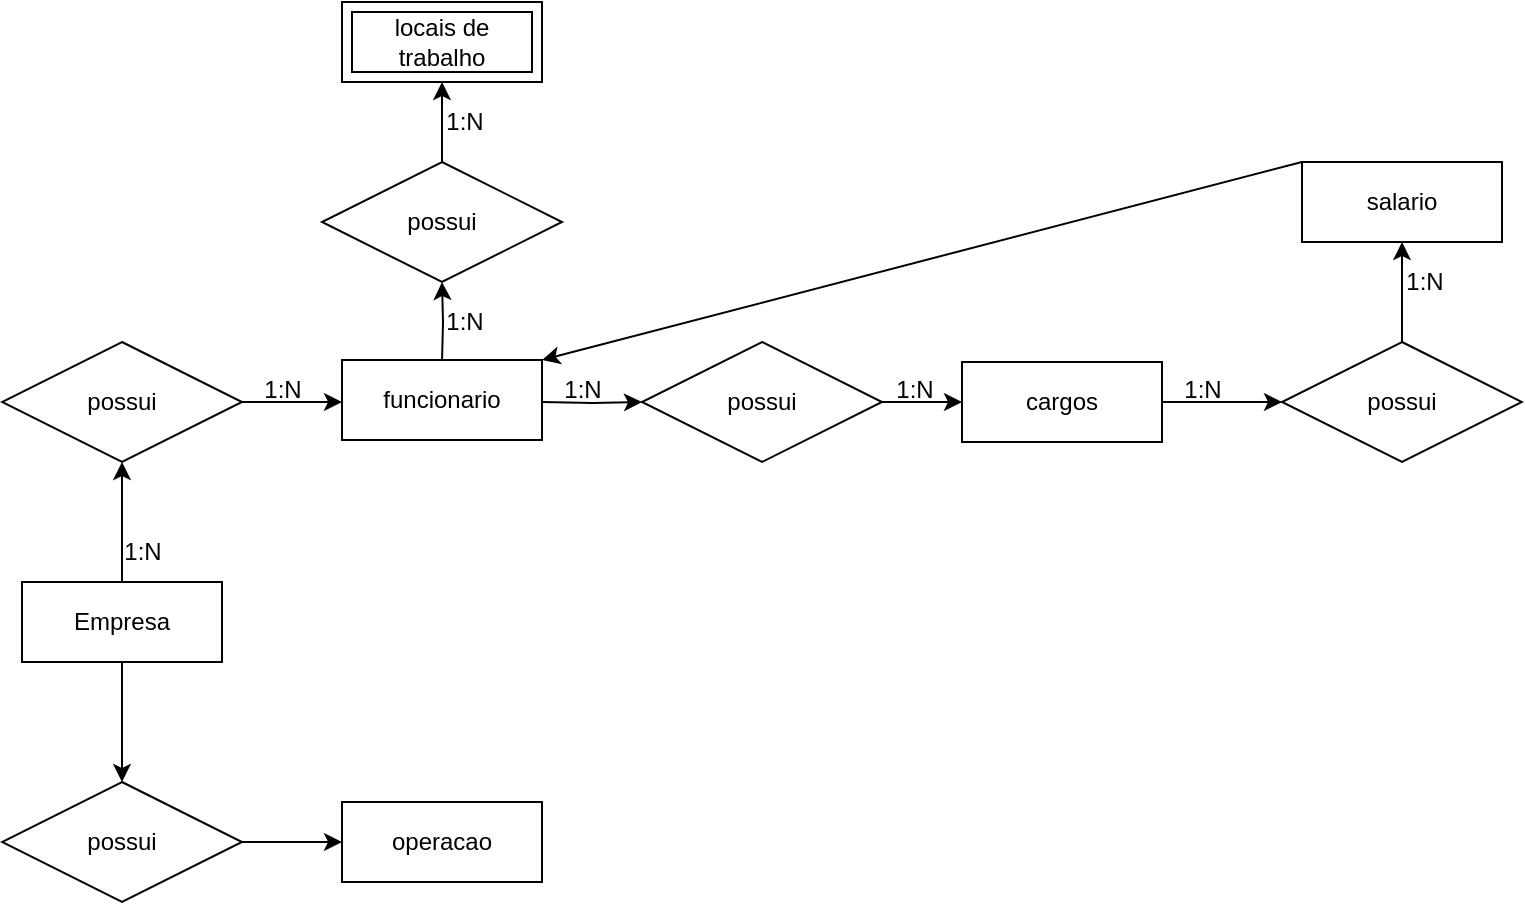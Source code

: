 <mxfile version="21.1.2" type="device" pages="2">
  <diagram id="4xNiU2Y9AeM_DgLX0Yoe" name="Página-2">
    <mxGraphModel dx="880" dy="484" grid="1" gridSize="10" guides="1" tooltips="1" connect="1" arrows="1" fold="1" page="1" pageScale="1" pageWidth="827" pageHeight="1169" math="0" shadow="0">
      <root>
        <mxCell id="0" />
        <mxCell id="1" parent="0" />
        <mxCell id="eopSrCEGUXpOud-btfq0-10" style="edgeStyle=orthogonalEdgeStyle;rounded=0;orthogonalLoop=1;jettySize=auto;html=1;exitX=0.5;exitY=0;exitDx=0;exitDy=0;entryX=0.5;entryY=1;entryDx=0;entryDy=0;" edge="1" parent="1" source="eopSrCEGUXpOud-btfq0-1" target="eopSrCEGUXpOud-btfq0-9">
          <mxGeometry relative="1" as="geometry" />
        </mxCell>
        <mxCell id="vfyu8tO6lfU4LNOEysgQ-1" style="edgeStyle=orthogonalEdgeStyle;rounded=0;orthogonalLoop=1;jettySize=auto;html=1;exitX=0.5;exitY=1;exitDx=0;exitDy=0;" edge="1" parent="1" source="eopSrCEGUXpOud-btfq0-1">
          <mxGeometry relative="1" as="geometry">
            <mxPoint x="160" y="490" as="targetPoint" />
          </mxGeometry>
        </mxCell>
        <mxCell id="eopSrCEGUXpOud-btfq0-1" value="Empresa" style="whiteSpace=wrap;html=1;align=center;" vertex="1" parent="1">
          <mxGeometry x="110" y="390" width="100" height="40" as="geometry" />
        </mxCell>
        <mxCell id="eopSrCEGUXpOud-btfq0-7" value="1:N" style="text;html=1;align=center;verticalAlign=middle;resizable=0;points=[];autosize=1;strokeColor=none;fillColor=none;" vertex="1" parent="1">
          <mxGeometry x="150" y="360" width="40" height="30" as="geometry" />
        </mxCell>
        <mxCell id="eopSrCEGUXpOud-btfq0-11" style="edgeStyle=orthogonalEdgeStyle;rounded=0;orthogonalLoop=1;jettySize=auto;html=1;exitX=1;exitY=0.5;exitDx=0;exitDy=0;" edge="1" parent="1" source="eopSrCEGUXpOud-btfq0-9">
          <mxGeometry relative="1" as="geometry">
            <mxPoint x="270" y="300" as="targetPoint" />
          </mxGeometry>
        </mxCell>
        <mxCell id="eopSrCEGUXpOud-btfq0-9" value="possui" style="shape=rhombus;perimeter=rhombusPerimeter;whiteSpace=wrap;html=1;align=center;" vertex="1" parent="1">
          <mxGeometry x="100" y="270" width="120" height="60" as="geometry" />
        </mxCell>
        <mxCell id="eopSrCEGUXpOud-btfq0-14" style="edgeStyle=orthogonalEdgeStyle;rounded=0;orthogonalLoop=1;jettySize=auto;html=1;exitX=1;exitY=0.5;exitDx=0;exitDy=0;entryX=0;entryY=0.5;entryDx=0;entryDy=0;" edge="1" parent="1" target="eopSrCEGUXpOud-btfq0-13">
          <mxGeometry relative="1" as="geometry">
            <mxPoint x="370" y="300" as="sourcePoint" />
          </mxGeometry>
        </mxCell>
        <mxCell id="eopSrCEGUXpOud-btfq0-21" style="edgeStyle=orthogonalEdgeStyle;rounded=0;orthogonalLoop=1;jettySize=auto;html=1;exitX=0.5;exitY=0;exitDx=0;exitDy=0;entryX=0.5;entryY=1;entryDx=0;entryDy=0;" edge="1" parent="1" target="eopSrCEGUXpOud-btfq0-20">
          <mxGeometry relative="1" as="geometry">
            <mxPoint x="320" y="250" as="targetPoint" />
            <mxPoint x="320" y="280" as="sourcePoint" />
          </mxGeometry>
        </mxCell>
        <mxCell id="eopSrCEGUXpOud-btfq0-16" style="edgeStyle=orthogonalEdgeStyle;rounded=0;orthogonalLoop=1;jettySize=auto;html=1;exitX=1;exitY=0.5;exitDx=0;exitDy=0;" edge="1" parent="1" source="eopSrCEGUXpOud-btfq0-13">
          <mxGeometry relative="1" as="geometry">
            <mxPoint x="580" y="300" as="targetPoint" />
          </mxGeometry>
        </mxCell>
        <mxCell id="eopSrCEGUXpOud-btfq0-13" value="possui" style="shape=rhombus;perimeter=rhombusPerimeter;whiteSpace=wrap;html=1;align=center;" vertex="1" parent="1">
          <mxGeometry x="420" y="270" width="120" height="60" as="geometry" />
        </mxCell>
        <mxCell id="eopSrCEGUXpOud-btfq0-26" style="edgeStyle=orthogonalEdgeStyle;rounded=0;orthogonalLoop=1;jettySize=auto;html=1;exitX=1;exitY=0.5;exitDx=0;exitDy=0;" edge="1" parent="1">
          <mxGeometry relative="1" as="geometry">
            <mxPoint x="740" y="300" as="targetPoint" />
            <mxPoint x="680" y="300" as="sourcePoint" />
          </mxGeometry>
        </mxCell>
        <mxCell id="eopSrCEGUXpOud-btfq0-17" value="1:N" style="text;html=1;align=center;verticalAlign=middle;resizable=0;points=[];autosize=1;strokeColor=none;fillColor=none;" vertex="1" parent="1">
          <mxGeometry x="220" y="279" width="40" height="30" as="geometry" />
        </mxCell>
        <mxCell id="eopSrCEGUXpOud-btfq0-18" value="1:N" style="text;html=1;align=center;verticalAlign=middle;resizable=0;points=[];autosize=1;strokeColor=none;fillColor=none;" vertex="1" parent="1">
          <mxGeometry x="370" y="279" width="40" height="30" as="geometry" />
        </mxCell>
        <mxCell id="eopSrCEGUXpOud-btfq0-19" value="1:N" style="text;html=1;align=center;verticalAlign=middle;resizable=0;points=[];autosize=1;strokeColor=none;fillColor=none;" vertex="1" parent="1">
          <mxGeometry x="536" y="279" width="40" height="30" as="geometry" />
        </mxCell>
        <mxCell id="eopSrCEGUXpOud-btfq0-23" style="edgeStyle=orthogonalEdgeStyle;rounded=0;orthogonalLoop=1;jettySize=auto;html=1;exitX=0.5;exitY=0;exitDx=0;exitDy=0;entryX=0.5;entryY=1;entryDx=0;entryDy=0;" edge="1" parent="1" source="eopSrCEGUXpOud-btfq0-20" target="eopSrCEGUXpOud-btfq0-22">
          <mxGeometry relative="1" as="geometry" />
        </mxCell>
        <mxCell id="eopSrCEGUXpOud-btfq0-20" value="possui" style="shape=rhombus;perimeter=rhombusPerimeter;whiteSpace=wrap;html=1;align=center;" vertex="1" parent="1">
          <mxGeometry x="260" y="180" width="120" height="60" as="geometry" />
        </mxCell>
        <mxCell id="eopSrCEGUXpOud-btfq0-22" value="locais de trabalho" style="shape=ext;margin=3;double=1;whiteSpace=wrap;html=1;align=center;" vertex="1" parent="1">
          <mxGeometry x="270" y="100" width="100" height="40" as="geometry" />
        </mxCell>
        <mxCell id="eopSrCEGUXpOud-btfq0-24" value="1:N" style="text;html=1;align=center;verticalAlign=middle;resizable=0;points=[];autosize=1;strokeColor=none;fillColor=none;" vertex="1" parent="1">
          <mxGeometry x="311" y="245" width="40" height="30" as="geometry" />
        </mxCell>
        <mxCell id="eopSrCEGUXpOud-btfq0-25" value="1:N" style="text;html=1;align=center;verticalAlign=middle;resizable=0;points=[];autosize=1;strokeColor=none;fillColor=none;" vertex="1" parent="1">
          <mxGeometry x="311" y="145" width="40" height="30" as="geometry" />
        </mxCell>
        <mxCell id="eopSrCEGUXpOud-btfq0-29" style="edgeStyle=orthogonalEdgeStyle;rounded=0;orthogonalLoop=1;jettySize=auto;html=1;exitX=0.5;exitY=0;exitDx=0;exitDy=0;entryX=0.5;entryY=1;entryDx=0;entryDy=0;" edge="1" parent="1" source="eopSrCEGUXpOud-btfq0-27">
          <mxGeometry relative="1" as="geometry">
            <mxPoint x="800" y="220" as="targetPoint" />
          </mxGeometry>
        </mxCell>
        <mxCell id="eopSrCEGUXpOud-btfq0-27" value="possui" style="shape=rhombus;perimeter=rhombusPerimeter;whiteSpace=wrap;html=1;align=center;" vertex="1" parent="1">
          <mxGeometry x="740" y="270" width="120" height="60" as="geometry" />
        </mxCell>
        <mxCell id="eopSrCEGUXpOud-btfq0-30" value="1:N" style="text;html=1;align=center;verticalAlign=middle;resizable=0;points=[];autosize=1;strokeColor=none;fillColor=none;" vertex="1" parent="1">
          <mxGeometry x="791" y="225" width="40" height="30" as="geometry" />
        </mxCell>
        <mxCell id="eopSrCEGUXpOud-btfq0-31" value="1:N" style="text;html=1;align=center;verticalAlign=middle;resizable=0;points=[];autosize=1;strokeColor=none;fillColor=none;" vertex="1" parent="1">
          <mxGeometry x="680" y="279" width="40" height="30" as="geometry" />
        </mxCell>
        <mxCell id="eopSrCEGUXpOud-btfq0-40" value="salario" style="whiteSpace=wrap;html=1;align=center;" vertex="1" parent="1">
          <mxGeometry x="750" y="180" width="100" height="40" as="geometry" />
        </mxCell>
        <mxCell id="LITC5pAiH7CGWeJvXFGh-10" style="edgeStyle=none;rounded=0;orthogonalLoop=1;jettySize=auto;html=1;entryX=1;entryY=0;entryDx=0;entryDy=0;exitX=0;exitY=0;exitDx=0;exitDy=0;" edge="1" parent="1" source="eopSrCEGUXpOud-btfq0-40" target="LITC5pAiH7CGWeJvXFGh-4">
          <mxGeometry relative="1" as="geometry">
            <mxPoint x="750" y="90" as="sourcePoint" />
          </mxGeometry>
        </mxCell>
        <mxCell id="LITC5pAiH7CGWeJvXFGh-6" style="edgeStyle=orthogonalEdgeStyle;rounded=0;orthogonalLoop=1;jettySize=auto;html=1;exitX=1;exitY=0.25;exitDx=0;exitDy=0;entryX=1;entryY=0.25;entryDx=0;entryDy=0;" edge="1" parent="1" source="LITC5pAiH7CGWeJvXFGh-4" target="LITC5pAiH7CGWeJvXFGh-4">
          <mxGeometry relative="1" as="geometry" />
        </mxCell>
        <mxCell id="LITC5pAiH7CGWeJvXFGh-4" value="funcionario" style="whiteSpace=wrap;html=1;align=center;" vertex="1" parent="1">
          <mxGeometry x="270" y="279" width="100" height="40" as="geometry" />
        </mxCell>
        <mxCell id="6Flkga-dY7Yd4B8lTCdr-1" value="cargos" style="whiteSpace=wrap;html=1;align=center;" vertex="1" parent="1">
          <mxGeometry x="580" y="280" width="100" height="40" as="geometry" />
        </mxCell>
        <mxCell id="vfyu8tO6lfU4LNOEysgQ-3" style="edgeStyle=orthogonalEdgeStyle;rounded=0;orthogonalLoop=1;jettySize=auto;html=1;exitX=1;exitY=0.5;exitDx=0;exitDy=0;" edge="1" parent="1" source="vfyu8tO6lfU4LNOEysgQ-2" target="vfyu8tO6lfU4LNOEysgQ-4">
          <mxGeometry relative="1" as="geometry">
            <mxPoint x="270" y="520" as="targetPoint" />
          </mxGeometry>
        </mxCell>
        <mxCell id="vfyu8tO6lfU4LNOEysgQ-2" value="possui" style="shape=rhombus;perimeter=rhombusPerimeter;whiteSpace=wrap;html=1;align=center;" vertex="1" parent="1">
          <mxGeometry x="100" y="490" width="120" height="60" as="geometry" />
        </mxCell>
        <mxCell id="vfyu8tO6lfU4LNOEysgQ-4" value="operacao" style="whiteSpace=wrap;html=1;align=center;" vertex="1" parent="1">
          <mxGeometry x="270" y="500" width="100" height="40" as="geometry" />
        </mxCell>
      </root>
    </mxGraphModel>
  </diagram>
  <diagram id="XihEHVhI3_oDmFvFrjli" name="Página-3">
    <mxGraphModel dx="1862" dy="569" grid="1" gridSize="10" guides="1" tooltips="1" connect="1" arrows="1" fold="1" page="1" pageScale="1" pageWidth="827" pageHeight="1169" math="0" shadow="0">
      <root>
        <mxCell id="0" />
        <mxCell id="1" parent="0" />
        <mxCell id="v2OxOTHFZy7oShckeoxo-1" value="tb_empresa" style="shape=table;startSize=30;container=1;collapsible=1;childLayout=tableLayout;fixedRows=1;rowLines=0;fontStyle=1;align=center;resizeLast=1;html=1;" vertex="1" parent="1">
          <mxGeometry x="70" y="190" width="180" height="90" as="geometry" />
        </mxCell>
        <mxCell id="v2OxOTHFZy7oShckeoxo-2" value="" style="shape=tableRow;horizontal=0;startSize=0;swimlaneHead=0;swimlaneBody=0;fillColor=none;collapsible=0;dropTarget=0;points=[[0,0.5],[1,0.5]];portConstraint=eastwest;top=0;left=0;right=0;bottom=1;" vertex="1" parent="v2OxOTHFZy7oShckeoxo-1">
          <mxGeometry y="30" width="180" height="30" as="geometry" />
        </mxCell>
        <mxCell id="v2OxOTHFZy7oShckeoxo-3" value="PK" style="shape=partialRectangle;connectable=0;fillColor=none;top=0;left=0;bottom=0;right=0;fontStyle=1;overflow=hidden;whiteSpace=wrap;html=1;" vertex="1" parent="v2OxOTHFZy7oShckeoxo-2">
          <mxGeometry width="30" height="30" as="geometry">
            <mxRectangle width="30" height="30" as="alternateBounds" />
          </mxGeometry>
        </mxCell>
        <mxCell id="v2OxOTHFZy7oShckeoxo-4" value="id int" style="shape=partialRectangle;connectable=0;fillColor=none;top=0;left=0;bottom=0;right=0;align=left;spacingLeft=6;fontStyle=5;overflow=hidden;whiteSpace=wrap;html=1;" vertex="1" parent="v2OxOTHFZy7oShckeoxo-2">
          <mxGeometry x="30" width="150" height="30" as="geometry">
            <mxRectangle width="150" height="30" as="alternateBounds" />
          </mxGeometry>
        </mxCell>
        <mxCell id="v2OxOTHFZy7oShckeoxo-5" value="" style="shape=tableRow;horizontal=0;startSize=0;swimlaneHead=0;swimlaneBody=0;fillColor=none;collapsible=0;dropTarget=0;points=[[0,0.5],[1,0.5]];portConstraint=eastwest;top=0;left=0;right=0;bottom=0;" vertex="1" parent="v2OxOTHFZy7oShckeoxo-1">
          <mxGeometry y="60" width="180" height="30" as="geometry" />
        </mxCell>
        <mxCell id="v2OxOTHFZy7oShckeoxo-6" value="" style="shape=partialRectangle;connectable=0;fillColor=none;top=0;left=0;bottom=0;right=0;editable=1;overflow=hidden;whiteSpace=wrap;html=1;" vertex="1" parent="v2OxOTHFZy7oShckeoxo-5">
          <mxGeometry width="30" height="30" as="geometry">
            <mxRectangle width="30" height="30" as="alternateBounds" />
          </mxGeometry>
        </mxCell>
        <mxCell id="v2OxOTHFZy7oShckeoxo-7" value="razao_social varchar (100)_" style="shape=partialRectangle;connectable=0;fillColor=none;top=0;left=0;bottom=0;right=0;align=left;spacingLeft=6;overflow=hidden;whiteSpace=wrap;html=1;" vertex="1" parent="v2OxOTHFZy7oShckeoxo-5">
          <mxGeometry x="30" width="150" height="30" as="geometry">
            <mxRectangle width="150" height="30" as="alternateBounds" />
          </mxGeometry>
        </mxCell>
        <mxCell id="SOpP1rM3klXIfGNqU0yz-1" value="tb_funcionario" style="shape=table;startSize=30;container=1;collapsible=1;childLayout=tableLayout;fixedRows=1;rowLines=0;fontStyle=1;align=center;resizeLast=1;html=1;" vertex="1" parent="1">
          <mxGeometry x="-190" y="190" width="170" height="300" as="geometry">
            <mxRectangle x="590" y="480" width="120" height="30" as="alternateBounds" />
          </mxGeometry>
        </mxCell>
        <mxCell id="SOpP1rM3klXIfGNqU0yz-2" value="" style="shape=tableRow;horizontal=0;startSize=0;swimlaneHead=0;swimlaneBody=0;fillColor=none;collapsible=0;dropTarget=0;points=[[0,0.5],[1,0.5]];portConstraint=eastwest;top=0;left=0;right=0;bottom=1;" vertex="1" parent="SOpP1rM3klXIfGNqU0yz-1">
          <mxGeometry y="30" width="170" height="30" as="geometry" />
        </mxCell>
        <mxCell id="SOpP1rM3klXIfGNqU0yz-3" value="PK" style="shape=partialRectangle;connectable=0;fillColor=none;top=0;left=0;bottom=0;right=0;fontStyle=1;overflow=hidden;whiteSpace=wrap;html=1;" vertex="1" parent="SOpP1rM3klXIfGNqU0yz-2">
          <mxGeometry width="30" height="30" as="geometry">
            <mxRectangle width="30" height="30" as="alternateBounds" />
          </mxGeometry>
        </mxCell>
        <mxCell id="SOpP1rM3klXIfGNqU0yz-4" value="cpf varchar (11)" style="shape=partialRectangle;connectable=0;fillColor=none;top=0;left=0;bottom=0;right=0;align=left;spacingLeft=6;fontStyle=5;overflow=hidden;whiteSpace=wrap;html=1;" vertex="1" parent="SOpP1rM3klXIfGNqU0yz-2">
          <mxGeometry x="30" width="140" height="30" as="geometry">
            <mxRectangle width="140" height="30" as="alternateBounds" />
          </mxGeometry>
        </mxCell>
        <mxCell id="SOpP1rM3klXIfGNqU0yz-5" value="" style="shape=tableRow;horizontal=0;startSize=0;swimlaneHead=0;swimlaneBody=0;fillColor=none;collapsible=0;dropTarget=0;points=[[0,0.5],[1,0.5]];portConstraint=eastwest;top=0;left=0;right=0;bottom=0;" vertex="1" parent="SOpP1rM3klXIfGNqU0yz-1">
          <mxGeometry y="60" width="170" height="30" as="geometry" />
        </mxCell>
        <mxCell id="SOpP1rM3klXIfGNqU0yz-6" value="" style="shape=partialRectangle;connectable=0;fillColor=none;top=0;left=0;bottom=0;right=0;editable=1;overflow=hidden;whiteSpace=wrap;html=1;" vertex="1" parent="SOpP1rM3klXIfGNqU0yz-5">
          <mxGeometry width="30" height="30" as="geometry">
            <mxRectangle width="30" height="30" as="alternateBounds" />
          </mxGeometry>
        </mxCell>
        <mxCell id="SOpP1rM3klXIfGNqU0yz-7" value="nome_completo varchar (100)" style="shape=partialRectangle;connectable=0;fillColor=none;top=0;left=0;bottom=0;right=0;align=left;spacingLeft=6;overflow=hidden;whiteSpace=wrap;html=1;" vertex="1" parent="SOpP1rM3klXIfGNqU0yz-5">
          <mxGeometry x="30" width="140" height="30" as="geometry">
            <mxRectangle width="140" height="30" as="alternateBounds" />
          </mxGeometry>
        </mxCell>
        <mxCell id="SOpP1rM3klXIfGNqU0yz-8" value="" style="shape=tableRow;horizontal=0;startSize=0;swimlaneHead=0;swimlaneBody=0;fillColor=none;collapsible=0;dropTarget=0;points=[[0,0.5],[1,0.5]];portConstraint=eastwest;top=0;left=0;right=0;bottom=0;" vertex="1" parent="SOpP1rM3klXIfGNqU0yz-1">
          <mxGeometry y="90" width="170" height="30" as="geometry" />
        </mxCell>
        <mxCell id="SOpP1rM3klXIfGNqU0yz-9" value="" style="shape=partialRectangle;connectable=0;fillColor=none;top=0;left=0;bottom=0;right=0;editable=1;overflow=hidden;whiteSpace=wrap;html=1;" vertex="1" parent="SOpP1rM3klXIfGNqU0yz-8">
          <mxGeometry width="30" height="30" as="geometry">
            <mxRectangle width="30" height="30" as="alternateBounds" />
          </mxGeometry>
        </mxCell>
        <mxCell id="SOpP1rM3klXIfGNqU0yz-10" value="rg varchar (9)" style="shape=partialRectangle;connectable=0;fillColor=none;top=0;left=0;bottom=0;right=0;align=left;spacingLeft=6;overflow=hidden;whiteSpace=wrap;html=1;" vertex="1" parent="SOpP1rM3klXIfGNqU0yz-8">
          <mxGeometry x="30" width="140" height="30" as="geometry">
            <mxRectangle width="140" height="30" as="alternateBounds" />
          </mxGeometry>
        </mxCell>
        <mxCell id="SOpP1rM3klXIfGNqU0yz-11" value="" style="shape=tableRow;horizontal=0;startSize=0;swimlaneHead=0;swimlaneBody=0;fillColor=none;collapsible=0;dropTarget=0;points=[[0,0.5],[1,0.5]];portConstraint=eastwest;top=0;left=0;right=0;bottom=0;" vertex="1" parent="SOpP1rM3klXIfGNqU0yz-1">
          <mxGeometry y="120" width="170" height="30" as="geometry" />
        </mxCell>
        <mxCell id="SOpP1rM3klXIfGNqU0yz-12" value="" style="shape=partialRectangle;connectable=0;fillColor=none;top=0;left=0;bottom=0;right=0;editable=1;overflow=hidden;whiteSpace=wrap;html=1;" vertex="1" parent="SOpP1rM3klXIfGNqU0yz-11">
          <mxGeometry width="30" height="30" as="geometry">
            <mxRectangle width="30" height="30" as="alternateBounds" />
          </mxGeometry>
        </mxCell>
        <mxCell id="SOpP1rM3klXIfGNqU0yz-13" value="data_nascimento date" style="shape=partialRectangle;connectable=0;fillColor=none;top=0;left=0;bottom=0;right=0;align=left;spacingLeft=6;overflow=hidden;whiteSpace=wrap;html=1;" vertex="1" parent="SOpP1rM3klXIfGNqU0yz-11">
          <mxGeometry x="30" width="140" height="30" as="geometry">
            <mxRectangle width="140" height="30" as="alternateBounds" />
          </mxGeometry>
        </mxCell>
        <mxCell id="SOpP1rM3klXIfGNqU0yz-18" value="" style="shape=tableRow;horizontal=0;startSize=0;swimlaneHead=0;swimlaneBody=0;fillColor=none;collapsible=0;dropTarget=0;points=[[0,0.5],[1,0.5]];portConstraint=eastwest;top=0;left=0;right=0;bottom=0;" vertex="1" parent="SOpP1rM3klXIfGNqU0yz-1">
          <mxGeometry y="150" width="170" height="30" as="geometry" />
        </mxCell>
        <mxCell id="SOpP1rM3klXIfGNqU0yz-19" value="" style="shape=partialRectangle;connectable=0;fillColor=none;top=0;left=0;bottom=0;right=0;editable=1;overflow=hidden;" vertex="1" parent="SOpP1rM3klXIfGNqU0yz-18">
          <mxGeometry width="30" height="30" as="geometry">
            <mxRectangle width="30" height="30" as="alternateBounds" />
          </mxGeometry>
        </mxCell>
        <mxCell id="SOpP1rM3klXIfGNqU0yz-20" value="titulo_eleitor varchar &#xa;(12)" style="shape=partialRectangle;connectable=0;fillColor=none;top=0;left=0;bottom=0;right=0;align=left;spacingLeft=6;overflow=hidden;" vertex="1" parent="SOpP1rM3klXIfGNqU0yz-18">
          <mxGeometry x="30" width="140" height="30" as="geometry">
            <mxRectangle width="140" height="30" as="alternateBounds" />
          </mxGeometry>
        </mxCell>
        <mxCell id="bbKUOQrIcupYt8ql1wNr-2" value="" style="shape=tableRow;horizontal=0;startSize=0;swimlaneHead=0;swimlaneBody=0;fillColor=none;collapsible=0;dropTarget=0;points=[[0,0.5],[1,0.5]];portConstraint=eastwest;top=0;left=0;right=0;bottom=0;" vertex="1" parent="SOpP1rM3klXIfGNqU0yz-1">
          <mxGeometry y="180" width="170" height="30" as="geometry" />
        </mxCell>
        <mxCell id="bbKUOQrIcupYt8ql1wNr-3" value="" style="shape=partialRectangle;connectable=0;fillColor=none;top=0;left=0;bottom=0;right=0;editable=1;overflow=hidden;" vertex="1" parent="bbKUOQrIcupYt8ql1wNr-2">
          <mxGeometry width="30" height="30" as="geometry">
            <mxRectangle width="30" height="30" as="alternateBounds" />
          </mxGeometry>
        </mxCell>
        <mxCell id="bbKUOQrIcupYt8ql1wNr-4" value="endereco varchar (100)" style="shape=partialRectangle;connectable=0;fillColor=none;top=0;left=0;bottom=0;right=0;align=left;spacingLeft=6;overflow=hidden;" vertex="1" parent="bbKUOQrIcupYt8ql1wNr-2">
          <mxGeometry x="30" width="140" height="30" as="geometry">
            <mxRectangle width="140" height="30" as="alternateBounds" />
          </mxGeometry>
        </mxCell>
        <mxCell id="j7XFT7jFNFEXBVhY5vx_-16" value="" style="shape=tableRow;horizontal=0;startSize=0;swimlaneHead=0;swimlaneBody=0;fillColor=none;collapsible=0;dropTarget=0;points=[[0,0.5],[1,0.5]];portConstraint=eastwest;top=0;left=0;right=0;bottom=0;" vertex="1" parent="SOpP1rM3klXIfGNqU0yz-1">
          <mxGeometry y="210" width="170" height="30" as="geometry" />
        </mxCell>
        <mxCell id="j7XFT7jFNFEXBVhY5vx_-17" value="FK1" style="shape=partialRectangle;connectable=0;fillColor=none;top=0;left=0;bottom=0;right=0;editable=1;overflow=hidden;" vertex="1" parent="j7XFT7jFNFEXBVhY5vx_-16">
          <mxGeometry width="30" height="30" as="geometry">
            <mxRectangle width="30" height="30" as="alternateBounds" />
          </mxGeometry>
        </mxCell>
        <mxCell id="j7XFT7jFNFEXBVhY5vx_-18" value="empresa_id" style="shape=partialRectangle;connectable=0;fillColor=none;top=0;left=0;bottom=0;right=0;align=left;spacingLeft=6;overflow=hidden;" vertex="1" parent="j7XFT7jFNFEXBVhY5vx_-16">
          <mxGeometry x="30" width="140" height="30" as="geometry">
            <mxRectangle width="140" height="30" as="alternateBounds" />
          </mxGeometry>
        </mxCell>
        <mxCell id="Yrwd13MtcCxAwH8IDY7C-3" value="" style="shape=tableRow;horizontal=0;startSize=0;swimlaneHead=0;swimlaneBody=0;fillColor=none;collapsible=0;dropTarget=0;points=[[0,0.5],[1,0.5]];portConstraint=eastwest;top=0;left=0;right=0;bottom=0;" vertex="1" parent="SOpP1rM3klXIfGNqU0yz-1">
          <mxGeometry y="240" width="170" height="30" as="geometry" />
        </mxCell>
        <mxCell id="Yrwd13MtcCxAwH8IDY7C-4" value="FK2" style="shape=partialRectangle;connectable=0;fillColor=none;top=0;left=0;bottom=0;right=0;editable=1;overflow=hidden;" vertex="1" parent="Yrwd13MtcCxAwH8IDY7C-3">
          <mxGeometry width="30" height="30" as="geometry">
            <mxRectangle width="30" height="30" as="alternateBounds" />
          </mxGeometry>
        </mxCell>
        <mxCell id="Yrwd13MtcCxAwH8IDY7C-5" value="cargos_id" style="shape=partialRectangle;connectable=0;fillColor=none;top=0;left=0;bottom=0;right=0;align=left;spacingLeft=6;overflow=hidden;" vertex="1" parent="Yrwd13MtcCxAwH8IDY7C-3">
          <mxGeometry x="30" width="140" height="30" as="geometry">
            <mxRectangle width="140" height="30" as="alternateBounds" />
          </mxGeometry>
        </mxCell>
        <mxCell id="sci2Ij67MSEvM_Vd8Eyj-14" value="" style="shape=tableRow;horizontal=0;startSize=0;swimlaneHead=0;swimlaneBody=0;fillColor=none;collapsible=0;dropTarget=0;points=[[0,0.5],[1,0.5]];portConstraint=eastwest;top=0;left=0;right=0;bottom=0;" vertex="1" parent="SOpP1rM3klXIfGNqU0yz-1">
          <mxGeometry y="270" width="170" height="30" as="geometry" />
        </mxCell>
        <mxCell id="sci2Ij67MSEvM_Vd8Eyj-15" value="FK3" style="shape=partialRectangle;connectable=0;fillColor=none;top=0;left=0;bottom=0;right=0;fontStyle=0;overflow=hidden;whiteSpace=wrap;html=1;" vertex="1" parent="sci2Ij67MSEvM_Vd8Eyj-14">
          <mxGeometry width="30" height="30" as="geometry">
            <mxRectangle width="30" height="30" as="alternateBounds" />
          </mxGeometry>
        </mxCell>
        <mxCell id="sci2Ij67MSEvM_Vd8Eyj-16" value="salario_id" style="shape=partialRectangle;connectable=0;fillColor=none;top=0;left=0;bottom=0;right=0;align=left;spacingLeft=6;fontStyle=0;overflow=hidden;whiteSpace=wrap;html=1;" vertex="1" parent="sci2Ij67MSEvM_Vd8Eyj-14">
          <mxGeometry x="30" width="140" height="30" as="geometry">
            <mxRectangle width="140" height="30" as="alternateBounds" />
          </mxGeometry>
        </mxCell>
        <mxCell id="cnQiPgrdzDg6vxOT-bNe-1" value="tb_cargos" style="shape=table;startSize=30;container=1;collapsible=1;childLayout=tableLayout;fixedRows=1;rowLines=0;fontStyle=1;align=center;resizeLast=1;html=1;" vertex="1" parent="1">
          <mxGeometry x="-460" y="430" width="180" height="120" as="geometry" />
        </mxCell>
        <mxCell id="cnQiPgrdzDg6vxOT-bNe-2" value="" style="shape=tableRow;horizontal=0;startSize=0;swimlaneHead=0;swimlaneBody=0;fillColor=none;collapsible=0;dropTarget=0;points=[[0,0.5],[1,0.5]];portConstraint=eastwest;top=0;left=0;right=0;bottom=1;" vertex="1" parent="cnQiPgrdzDg6vxOT-bNe-1">
          <mxGeometry y="30" width="180" height="30" as="geometry" />
        </mxCell>
        <mxCell id="cnQiPgrdzDg6vxOT-bNe-3" value="PK" style="shape=partialRectangle;connectable=0;fillColor=none;top=0;left=0;bottom=0;right=0;fontStyle=1;overflow=hidden;whiteSpace=wrap;html=1;" vertex="1" parent="cnQiPgrdzDg6vxOT-bNe-2">
          <mxGeometry width="30" height="30" as="geometry">
            <mxRectangle width="30" height="30" as="alternateBounds" />
          </mxGeometry>
        </mxCell>
        <mxCell id="cnQiPgrdzDg6vxOT-bNe-4" value="CBO int" style="shape=partialRectangle;connectable=0;fillColor=none;top=0;left=0;bottom=0;right=0;align=left;spacingLeft=6;fontStyle=5;overflow=hidden;whiteSpace=wrap;html=1;" vertex="1" parent="cnQiPgrdzDg6vxOT-bNe-2">
          <mxGeometry x="30" width="150" height="30" as="geometry">
            <mxRectangle width="150" height="30" as="alternateBounds" />
          </mxGeometry>
        </mxCell>
        <mxCell id="cnQiPgrdzDg6vxOT-bNe-5" value="" style="shape=tableRow;horizontal=0;startSize=0;swimlaneHead=0;swimlaneBody=0;fillColor=none;collapsible=0;dropTarget=0;points=[[0,0.5],[1,0.5]];portConstraint=eastwest;top=0;left=0;right=0;bottom=0;" vertex="1" parent="cnQiPgrdzDg6vxOT-bNe-1">
          <mxGeometry y="60" width="180" height="30" as="geometry" />
        </mxCell>
        <mxCell id="cnQiPgrdzDg6vxOT-bNe-6" value="" style="shape=partialRectangle;connectable=0;fillColor=none;top=0;left=0;bottom=0;right=0;editable=1;overflow=hidden;whiteSpace=wrap;html=1;" vertex="1" parent="cnQiPgrdzDg6vxOT-bNe-5">
          <mxGeometry width="30" height="30" as="geometry">
            <mxRectangle width="30" height="30" as="alternateBounds" />
          </mxGeometry>
        </mxCell>
        <mxCell id="cnQiPgrdzDg6vxOT-bNe-7" value="nome_cargo varchar(100)" style="shape=partialRectangle;connectable=0;fillColor=none;top=0;left=0;bottom=0;right=0;align=left;spacingLeft=6;overflow=hidden;whiteSpace=wrap;html=1;" vertex="1" parent="cnQiPgrdzDg6vxOT-bNe-5">
          <mxGeometry x="30" width="150" height="30" as="geometry">
            <mxRectangle width="150" height="30" as="alternateBounds" />
          </mxGeometry>
        </mxCell>
        <mxCell id="dPT5Xn44AY2q25Jatahv-2" value="" style="shape=tableRow;horizontal=0;startSize=0;swimlaneHead=0;swimlaneBody=0;fillColor=none;collapsible=0;dropTarget=0;points=[[0,0.5],[1,0.5]];portConstraint=eastwest;top=0;left=0;right=0;bottom=0;" vertex="1" parent="cnQiPgrdzDg6vxOT-bNe-1">
          <mxGeometry y="90" width="180" height="30" as="geometry" />
        </mxCell>
        <mxCell id="dPT5Xn44AY2q25Jatahv-3" value="" style="shape=partialRectangle;connectable=0;fillColor=none;top=0;left=0;bottom=0;right=0;editable=1;overflow=hidden;" vertex="1" parent="dPT5Xn44AY2q25Jatahv-2">
          <mxGeometry width="30" height="30" as="geometry">
            <mxRectangle width="30" height="30" as="alternateBounds" />
          </mxGeometry>
        </mxCell>
        <mxCell id="dPT5Xn44AY2q25Jatahv-4" value="id_salario" style="shape=partialRectangle;connectable=0;fillColor=none;top=0;left=0;bottom=0;right=0;align=left;spacingLeft=6;overflow=hidden;" vertex="1" parent="dPT5Xn44AY2q25Jatahv-2">
          <mxGeometry x="30" width="150" height="30" as="geometry">
            <mxRectangle width="150" height="30" as="alternateBounds" />
          </mxGeometry>
        </mxCell>
        <mxCell id="lK58hFJcmoNazW83Nma5-1" value="tb_salario" style="shape=table;startSize=30;container=1;collapsible=1;childLayout=tableLayout;fixedRows=1;rowLines=0;fontStyle=1;align=center;resizeLast=1;html=1;" vertex="1" parent="1">
          <mxGeometry x="-470" y="190" width="180" height="130" as="geometry" />
        </mxCell>
        <mxCell id="lK58hFJcmoNazW83Nma5-2" value="" style="shape=tableRow;horizontal=0;startSize=0;swimlaneHead=0;swimlaneBody=0;fillColor=none;collapsible=0;dropTarget=0;points=[[0,0.5],[1,0.5]];portConstraint=eastwest;top=0;left=0;right=0;bottom=1;" vertex="1" parent="lK58hFJcmoNazW83Nma5-1">
          <mxGeometry y="30" width="180" height="30" as="geometry" />
        </mxCell>
        <mxCell id="lK58hFJcmoNazW83Nma5-3" value="PK" style="shape=partialRectangle;connectable=0;fillColor=none;top=0;left=0;bottom=0;right=0;fontStyle=1;overflow=hidden;whiteSpace=wrap;html=1;" vertex="1" parent="lK58hFJcmoNazW83Nma5-2">
          <mxGeometry width="30" height="30" as="geometry">
            <mxRectangle width="30" height="30" as="alternateBounds" />
          </mxGeometry>
        </mxCell>
        <mxCell id="lK58hFJcmoNazW83Nma5-4" value="id int" style="shape=partialRectangle;connectable=0;fillColor=none;top=0;left=0;bottom=0;right=0;align=left;spacingLeft=6;fontStyle=5;overflow=hidden;whiteSpace=wrap;html=1;" vertex="1" parent="lK58hFJcmoNazW83Nma5-2">
          <mxGeometry x="30" width="150" height="30" as="geometry">
            <mxRectangle width="150" height="30" as="alternateBounds" />
          </mxGeometry>
        </mxCell>
        <mxCell id="lK58hFJcmoNazW83Nma5-5" value="" style="shape=tableRow;horizontal=0;startSize=0;swimlaneHead=0;swimlaneBody=0;fillColor=none;collapsible=0;dropTarget=0;points=[[0,0.5],[1,0.5]];portConstraint=eastwest;top=0;left=0;right=0;bottom=0;" vertex="1" parent="lK58hFJcmoNazW83Nma5-1">
          <mxGeometry y="60" width="180" height="30" as="geometry" />
        </mxCell>
        <mxCell id="lK58hFJcmoNazW83Nma5-6" value="" style="shape=partialRectangle;connectable=0;fillColor=none;top=0;left=0;bottom=0;right=0;editable=1;overflow=hidden;whiteSpace=wrap;html=1;" vertex="1" parent="lK58hFJcmoNazW83Nma5-5">
          <mxGeometry width="30" height="30" as="geometry">
            <mxRectangle width="30" height="30" as="alternateBounds" />
          </mxGeometry>
        </mxCell>
        <mxCell id="lK58hFJcmoNazW83Nma5-7" value="pagamento varchar (100)" style="shape=partialRectangle;connectable=0;fillColor=none;top=0;left=0;bottom=0;right=0;align=left;spacingLeft=6;overflow=hidden;whiteSpace=wrap;html=1;" vertex="1" parent="lK58hFJcmoNazW83Nma5-5">
          <mxGeometry x="30" width="150" height="30" as="geometry">
            <mxRectangle width="150" height="30" as="alternateBounds" />
          </mxGeometry>
        </mxCell>
        <mxCell id="OIN2lDISDrG3v6G0ftZG-3" value="" style="shape=tableRow;horizontal=0;startSize=0;swimlaneHead=0;swimlaneBody=0;fillColor=none;collapsible=0;dropTarget=0;points=[[0,0.5],[1,0.5]];portConstraint=eastwest;top=0;left=0;right=0;bottom=0;" vertex="1" parent="lK58hFJcmoNazW83Nma5-1">
          <mxGeometry y="90" width="180" height="40" as="geometry" />
        </mxCell>
        <mxCell id="OIN2lDISDrG3v6G0ftZG-4" value="FK" style="shape=partialRectangle;connectable=0;fillColor=none;top=0;left=0;bottom=0;right=0;fontStyle=0;overflow=hidden;whiteSpace=wrap;html=1;" vertex="1" parent="OIN2lDISDrG3v6G0ftZG-3">
          <mxGeometry width="30" height="40" as="geometry">
            <mxRectangle width="30" height="40" as="alternateBounds" />
          </mxGeometry>
        </mxCell>
        <mxCell id="OIN2lDISDrG3v6G0ftZG-5" value="cargos_id" style="shape=partialRectangle;connectable=0;fillColor=none;top=0;left=0;bottom=0;right=0;align=left;spacingLeft=6;fontStyle=0;overflow=hidden;whiteSpace=wrap;html=1;" vertex="1" parent="OIN2lDISDrG3v6G0ftZG-3">
          <mxGeometry x="30" width="150" height="40" as="geometry">
            <mxRectangle width="150" height="40" as="alternateBounds" />
          </mxGeometry>
        </mxCell>
        <mxCell id="j7XFT7jFNFEXBVhY5vx_-1" value="tb_operacao" style="shape=table;startSize=30;container=1;collapsible=1;childLayout=tableLayout;fixedRows=1;rowLines=0;fontStyle=1;align=center;resizeLast=1;html=1;" vertex="1" parent="1">
          <mxGeometry x="70" y="410" width="180" height="90" as="geometry" />
        </mxCell>
        <mxCell id="j7XFT7jFNFEXBVhY5vx_-2" value="" style="shape=tableRow;horizontal=0;startSize=0;swimlaneHead=0;swimlaneBody=0;fillColor=none;collapsible=0;dropTarget=0;points=[[0,0.5],[1,0.5]];portConstraint=eastwest;top=0;left=0;right=0;bottom=1;" vertex="1" parent="j7XFT7jFNFEXBVhY5vx_-1">
          <mxGeometry y="30" width="180" height="30" as="geometry" />
        </mxCell>
        <mxCell id="j7XFT7jFNFEXBVhY5vx_-3" value="PK" style="shape=partialRectangle;connectable=0;fillColor=none;top=0;left=0;bottom=0;right=0;fontStyle=1;overflow=hidden;whiteSpace=wrap;html=1;" vertex="1" parent="j7XFT7jFNFEXBVhY5vx_-2">
          <mxGeometry width="30" height="30" as="geometry">
            <mxRectangle width="30" height="30" as="alternateBounds" />
          </mxGeometry>
        </mxCell>
        <mxCell id="j7XFT7jFNFEXBVhY5vx_-4" value="id int" style="shape=partialRectangle;connectable=0;fillColor=none;top=0;left=0;bottom=0;right=0;align=left;spacingLeft=6;fontStyle=5;overflow=hidden;whiteSpace=wrap;html=1;" vertex="1" parent="j7XFT7jFNFEXBVhY5vx_-2">
          <mxGeometry x="30" width="150" height="30" as="geometry">
            <mxRectangle width="150" height="30" as="alternateBounds" />
          </mxGeometry>
        </mxCell>
        <mxCell id="j7XFT7jFNFEXBVhY5vx_-5" value="" style="shape=tableRow;horizontal=0;startSize=0;swimlaneHead=0;swimlaneBody=0;fillColor=none;collapsible=0;dropTarget=0;points=[[0,0.5],[1,0.5]];portConstraint=eastwest;top=0;left=0;right=0;bottom=0;" vertex="1" parent="j7XFT7jFNFEXBVhY5vx_-1">
          <mxGeometry y="60" width="180" height="30" as="geometry" />
        </mxCell>
        <mxCell id="j7XFT7jFNFEXBVhY5vx_-6" value="" style="shape=partialRectangle;connectable=0;fillColor=none;top=0;left=0;bottom=0;right=0;editable=1;overflow=hidden;whiteSpace=wrap;html=1;" vertex="1" parent="j7XFT7jFNFEXBVhY5vx_-5">
          <mxGeometry width="30" height="30" as="geometry">
            <mxRectangle width="30" height="30" as="alternateBounds" />
          </mxGeometry>
        </mxCell>
        <mxCell id="j7XFT7jFNFEXBVhY5vx_-7" value="operacao varchar (100)" style="shape=partialRectangle;connectable=0;fillColor=none;top=0;left=0;bottom=0;right=0;align=left;spacingLeft=6;overflow=hidden;whiteSpace=wrap;html=1;" vertex="1" parent="j7XFT7jFNFEXBVhY5vx_-5">
          <mxGeometry x="30" width="150" height="30" as="geometry">
            <mxRectangle width="150" height="30" as="alternateBounds" />
          </mxGeometry>
        </mxCell>
        <mxCell id="tFrj0iWTVgm-NXyVk9-M-3" value="" style="fontSize=12;html=1;endArrow=ERmany;rounded=0;" edge="1" parent="1">
          <mxGeometry width="100" height="100" relative="1" as="geometry">
            <mxPoint x="159.41" y="280" as="sourcePoint" />
            <mxPoint x="159.41" y="410" as="targetPoint" />
            <Array as="points">
              <mxPoint x="159.41" y="320" />
            </Array>
          </mxGeometry>
        </mxCell>
        <mxCell id="Yrwd13MtcCxAwH8IDY7C-1" value="" style="edgeStyle=entityRelationEdgeStyle;fontSize=12;html=1;endArrow=ERmany;rounded=0;exitX=0;exitY=0.5;exitDx=0;exitDy=0;entryX=1;entryY=0.5;entryDx=0;entryDy=0;" edge="1" parent="1" source="v2OxOTHFZy7oShckeoxo-2" target="Yrwd13MtcCxAwH8IDY7C-3">
          <mxGeometry width="100" height="100" relative="1" as="geometry">
            <mxPoint x="50" y="240" as="sourcePoint" />
            <mxPoint y="460" as="targetPoint" />
          </mxGeometry>
        </mxCell>
        <mxCell id="Yrwd13MtcCxAwH8IDY7C-6" style="edgeStyle=orthogonalEdgeStyle;rounded=0;orthogonalLoop=1;jettySize=auto;html=1;exitX=1;exitY=0.5;exitDx=0;exitDy=0;" edge="1" parent="1" source="SOpP1rM3klXIfGNqU0yz-2">
          <mxGeometry relative="1" as="geometry">
            <mxPoint x="-19.647" y="234.529" as="targetPoint" />
          </mxGeometry>
        </mxCell>
        <mxCell id="Yrwd13MtcCxAwH8IDY7C-7" value="" style="edgeStyle=entityRelationEdgeStyle;fontSize=12;html=1;endArrow=ERmany;rounded=0;exitX=1;exitY=0.5;exitDx=0;exitDy=0;" edge="1" parent="1" source="lK58hFJcmoNazW83Nma5-2">
          <mxGeometry width="100" height="100" relative="1" as="geometry">
            <mxPoint x="-320" y="420" as="sourcePoint" />
            <mxPoint x="-193" y="420" as="targetPoint" />
          </mxGeometry>
        </mxCell>
        <mxCell id="sci2Ij67MSEvM_Vd8Eyj-17" value="" style="edgeStyle=entityRelationEdgeStyle;fontSize=12;html=1;endArrow=ERmany;rounded=0;entryX=0;entryY=0.5;entryDx=0;entryDy=0;" edge="1" parent="1" source="cnQiPgrdzDg6vxOT-bNe-2" target="sci2Ij67MSEvM_Vd8Eyj-14">
          <mxGeometry width="100" height="100" relative="1" as="geometry">
            <mxPoint x="-270" y="440" as="sourcePoint" />
            <mxPoint x="-180" y="340" as="targetPoint" />
          </mxGeometry>
        </mxCell>
        <mxCell id="YEBm6wuV6c_0Rjh3RHSl-1" value="tb_locais_de_trabalho" style="shape=table;startSize=30;container=1;collapsible=1;childLayout=tableLayout;fixedRows=1;rowLines=0;fontStyle=1;align=center;resizeLast=1;html=1;" vertex="1" parent="1">
          <mxGeometry x="-190" y="20" width="170" height="90" as="geometry" />
        </mxCell>
        <mxCell id="YEBm6wuV6c_0Rjh3RHSl-2" value="" style="shape=tableRow;horizontal=0;startSize=0;swimlaneHead=0;swimlaneBody=0;fillColor=none;collapsible=0;dropTarget=0;points=[[0,0.5],[1,0.5]];portConstraint=eastwest;top=0;left=0;right=0;bottom=1;" vertex="1" parent="YEBm6wuV6c_0Rjh3RHSl-1">
          <mxGeometry y="30" width="170" height="30" as="geometry" />
        </mxCell>
        <mxCell id="YEBm6wuV6c_0Rjh3RHSl-3" value="PK" style="shape=partialRectangle;connectable=0;fillColor=none;top=0;left=0;bottom=0;right=0;fontStyle=1;overflow=hidden;whiteSpace=wrap;html=1;" vertex="1" parent="YEBm6wuV6c_0Rjh3RHSl-2">
          <mxGeometry width="30" height="30" as="geometry">
            <mxRectangle width="30" height="30" as="alternateBounds" />
          </mxGeometry>
        </mxCell>
        <mxCell id="YEBm6wuV6c_0Rjh3RHSl-4" value="id int" style="shape=partialRectangle;connectable=0;fillColor=none;top=0;left=0;bottom=0;right=0;align=left;spacingLeft=6;fontStyle=5;overflow=hidden;whiteSpace=wrap;html=1;" vertex="1" parent="YEBm6wuV6c_0Rjh3RHSl-2">
          <mxGeometry x="30" width="140" height="30" as="geometry">
            <mxRectangle width="140" height="30" as="alternateBounds" />
          </mxGeometry>
        </mxCell>
        <mxCell id="YEBm6wuV6c_0Rjh3RHSl-5" value="" style="shape=tableRow;horizontal=0;startSize=0;swimlaneHead=0;swimlaneBody=0;fillColor=none;collapsible=0;dropTarget=0;points=[[0,0.5],[1,0.5]];portConstraint=eastwest;top=0;left=0;right=0;bottom=0;" vertex="1" parent="YEBm6wuV6c_0Rjh3RHSl-1">
          <mxGeometry y="60" width="170" height="30" as="geometry" />
        </mxCell>
        <mxCell id="YEBm6wuV6c_0Rjh3RHSl-6" value="" style="shape=partialRectangle;connectable=0;fillColor=none;top=0;left=0;bottom=0;right=0;editable=1;overflow=hidden;whiteSpace=wrap;html=1;" vertex="1" parent="YEBm6wuV6c_0Rjh3RHSl-5">
          <mxGeometry width="30" height="30" as="geometry">
            <mxRectangle width="30" height="30" as="alternateBounds" />
          </mxGeometry>
        </mxCell>
        <mxCell id="YEBm6wuV6c_0Rjh3RHSl-7" value="endereco varchar (100)" style="shape=partialRectangle;connectable=0;fillColor=none;top=0;left=0;bottom=0;right=0;align=left;spacingLeft=6;overflow=hidden;whiteSpace=wrap;html=1;" vertex="1" parent="YEBm6wuV6c_0Rjh3RHSl-5">
          <mxGeometry x="30" width="140" height="30" as="geometry">
            <mxRectangle width="140" height="30" as="alternateBounds" />
          </mxGeometry>
        </mxCell>
        <mxCell id="OIN2lDISDrG3v6G0ftZG-1" value="" style="fontSize=12;html=1;endArrow=ERmany;rounded=0;entryX=0.5;entryY=0;entryDx=0;entryDy=0;" edge="1" parent="1" target="SOpP1rM3klXIfGNqU0yz-1">
          <mxGeometry width="100" height="100" relative="1" as="geometry">
            <mxPoint x="-105" y="110" as="sourcePoint" />
            <mxPoint x="-90" y="180" as="targetPoint" />
          </mxGeometry>
        </mxCell>
        <mxCell id="OIN2lDISDrG3v6G0ftZG-7" value="" style="edgeStyle=entityRelationEdgeStyle;fontSize=12;html=1;endArrow=ERmany;rounded=0;exitX=1;exitY=0.5;exitDx=0;exitDy=0;" edge="1" parent="1" source="cnQiPgrdzDg6vxOT-bNe-2">
          <mxGeometry width="100" height="100" relative="1" as="geometry">
            <mxPoint x="-550" y="400" as="sourcePoint" />
            <mxPoint x="-470" y="300" as="targetPoint" />
          </mxGeometry>
        </mxCell>
      </root>
    </mxGraphModel>
  </diagram>
</mxfile>
